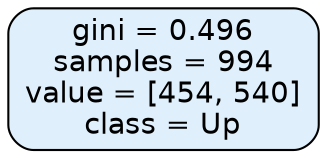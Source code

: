 digraph Tree {
node [shape=box, style="filled, rounded", color="black", fontname=helvetica] ;
edge [fontname=helvetica] ;
0 [label=<gini = 0.496<br/>samples = 994<br/>value = [454, 540]<br/>class = Up>, fillcolor="#dfeffb"] ;
}